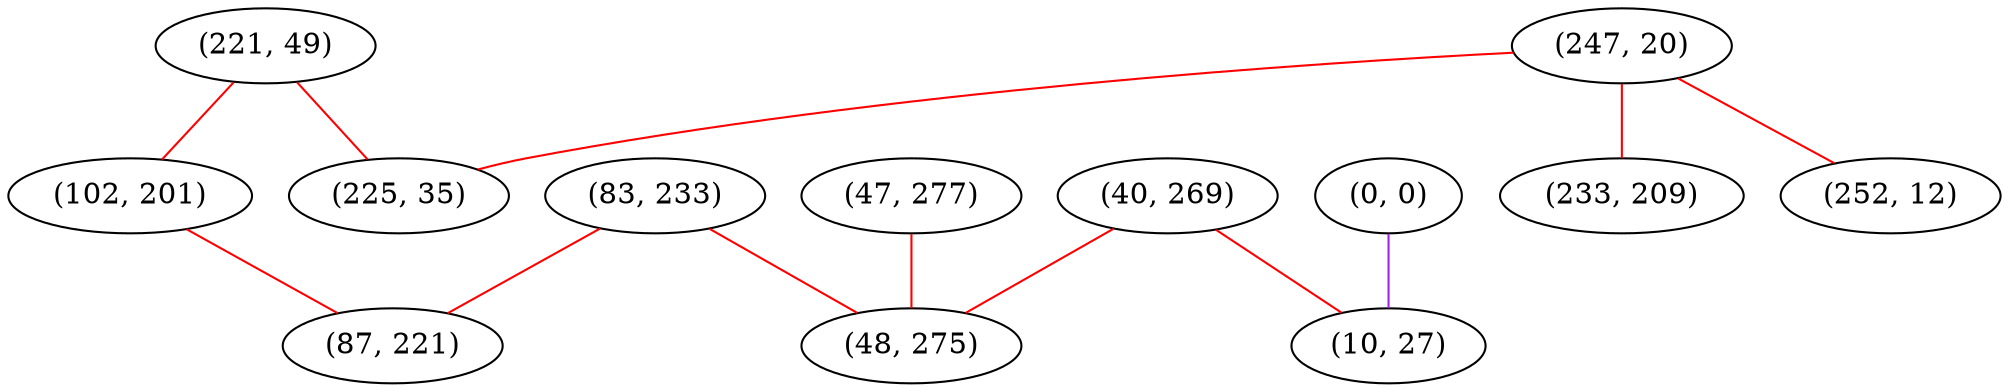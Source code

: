 graph "" {
"(221, 49)";
"(102, 201)";
"(83, 233)";
"(40, 269)";
"(87, 221)";
"(47, 277)";
"(0, 0)";
"(247, 20)";
"(225, 35)";
"(10, 27)";
"(233, 209)";
"(48, 275)";
"(252, 12)";
"(221, 49)" -- "(102, 201)"  [color=red, key=0, weight=1];
"(221, 49)" -- "(225, 35)"  [color=red, key=0, weight=1];
"(102, 201)" -- "(87, 221)"  [color=red, key=0, weight=1];
"(83, 233)" -- "(48, 275)"  [color=red, key=0, weight=1];
"(83, 233)" -- "(87, 221)"  [color=red, key=0, weight=1];
"(40, 269)" -- "(48, 275)"  [color=red, key=0, weight=1];
"(40, 269)" -- "(10, 27)"  [color=red, key=0, weight=1];
"(47, 277)" -- "(48, 275)"  [color=red, key=0, weight=1];
"(0, 0)" -- "(10, 27)"  [color=purple, key=0, weight=4];
"(247, 20)" -- "(252, 12)"  [color=red, key=0, weight=1];
"(247, 20)" -- "(225, 35)"  [color=red, key=0, weight=1];
"(247, 20)" -- "(233, 209)"  [color=red, key=0, weight=1];
}
